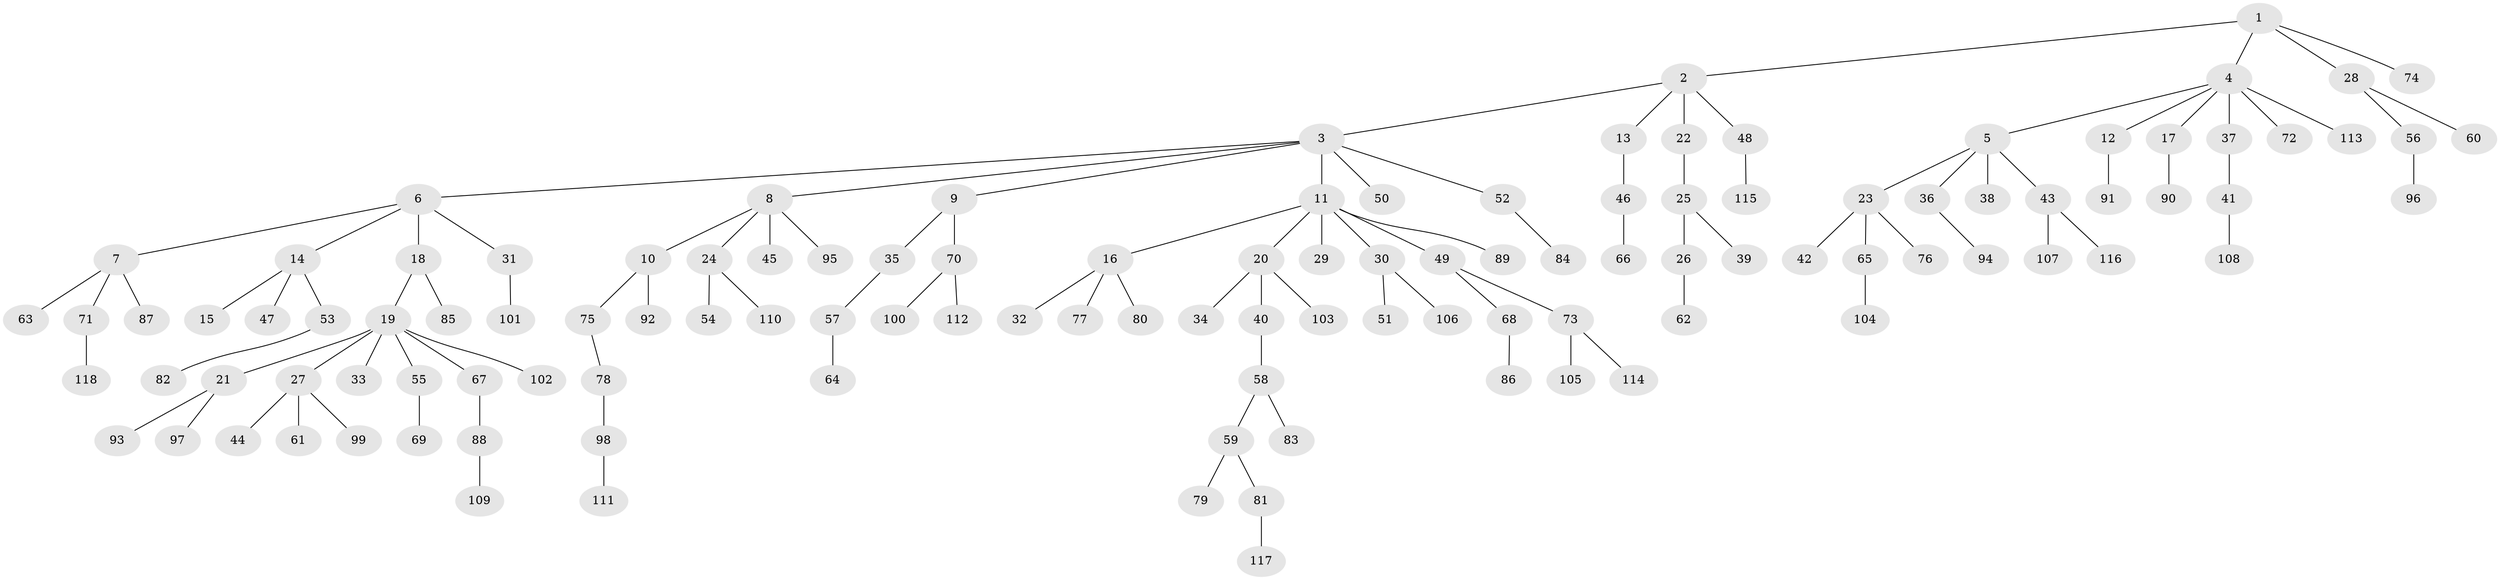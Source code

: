 // Generated by graph-tools (version 1.1) at 2025/15/03/09/25 04:15:37]
// undirected, 118 vertices, 117 edges
graph export_dot {
graph [start="1"]
  node [color=gray90,style=filled];
  1;
  2;
  3;
  4;
  5;
  6;
  7;
  8;
  9;
  10;
  11;
  12;
  13;
  14;
  15;
  16;
  17;
  18;
  19;
  20;
  21;
  22;
  23;
  24;
  25;
  26;
  27;
  28;
  29;
  30;
  31;
  32;
  33;
  34;
  35;
  36;
  37;
  38;
  39;
  40;
  41;
  42;
  43;
  44;
  45;
  46;
  47;
  48;
  49;
  50;
  51;
  52;
  53;
  54;
  55;
  56;
  57;
  58;
  59;
  60;
  61;
  62;
  63;
  64;
  65;
  66;
  67;
  68;
  69;
  70;
  71;
  72;
  73;
  74;
  75;
  76;
  77;
  78;
  79;
  80;
  81;
  82;
  83;
  84;
  85;
  86;
  87;
  88;
  89;
  90;
  91;
  92;
  93;
  94;
  95;
  96;
  97;
  98;
  99;
  100;
  101;
  102;
  103;
  104;
  105;
  106;
  107;
  108;
  109;
  110;
  111;
  112;
  113;
  114;
  115;
  116;
  117;
  118;
  1 -- 2;
  1 -- 4;
  1 -- 28;
  1 -- 74;
  2 -- 3;
  2 -- 13;
  2 -- 22;
  2 -- 48;
  3 -- 6;
  3 -- 8;
  3 -- 9;
  3 -- 11;
  3 -- 50;
  3 -- 52;
  4 -- 5;
  4 -- 12;
  4 -- 17;
  4 -- 37;
  4 -- 72;
  4 -- 113;
  5 -- 23;
  5 -- 36;
  5 -- 38;
  5 -- 43;
  6 -- 7;
  6 -- 14;
  6 -- 18;
  6 -- 31;
  7 -- 63;
  7 -- 71;
  7 -- 87;
  8 -- 10;
  8 -- 24;
  8 -- 45;
  8 -- 95;
  9 -- 35;
  9 -- 70;
  10 -- 75;
  10 -- 92;
  11 -- 16;
  11 -- 20;
  11 -- 29;
  11 -- 30;
  11 -- 49;
  11 -- 89;
  12 -- 91;
  13 -- 46;
  14 -- 15;
  14 -- 47;
  14 -- 53;
  16 -- 32;
  16 -- 77;
  16 -- 80;
  17 -- 90;
  18 -- 19;
  18 -- 85;
  19 -- 21;
  19 -- 27;
  19 -- 33;
  19 -- 55;
  19 -- 67;
  19 -- 102;
  20 -- 34;
  20 -- 40;
  20 -- 103;
  21 -- 93;
  21 -- 97;
  22 -- 25;
  23 -- 42;
  23 -- 65;
  23 -- 76;
  24 -- 54;
  24 -- 110;
  25 -- 26;
  25 -- 39;
  26 -- 62;
  27 -- 44;
  27 -- 61;
  27 -- 99;
  28 -- 56;
  28 -- 60;
  30 -- 51;
  30 -- 106;
  31 -- 101;
  35 -- 57;
  36 -- 94;
  37 -- 41;
  40 -- 58;
  41 -- 108;
  43 -- 107;
  43 -- 116;
  46 -- 66;
  48 -- 115;
  49 -- 68;
  49 -- 73;
  52 -- 84;
  53 -- 82;
  55 -- 69;
  56 -- 96;
  57 -- 64;
  58 -- 59;
  58 -- 83;
  59 -- 79;
  59 -- 81;
  65 -- 104;
  67 -- 88;
  68 -- 86;
  70 -- 100;
  70 -- 112;
  71 -- 118;
  73 -- 105;
  73 -- 114;
  75 -- 78;
  78 -- 98;
  81 -- 117;
  88 -- 109;
  98 -- 111;
}
